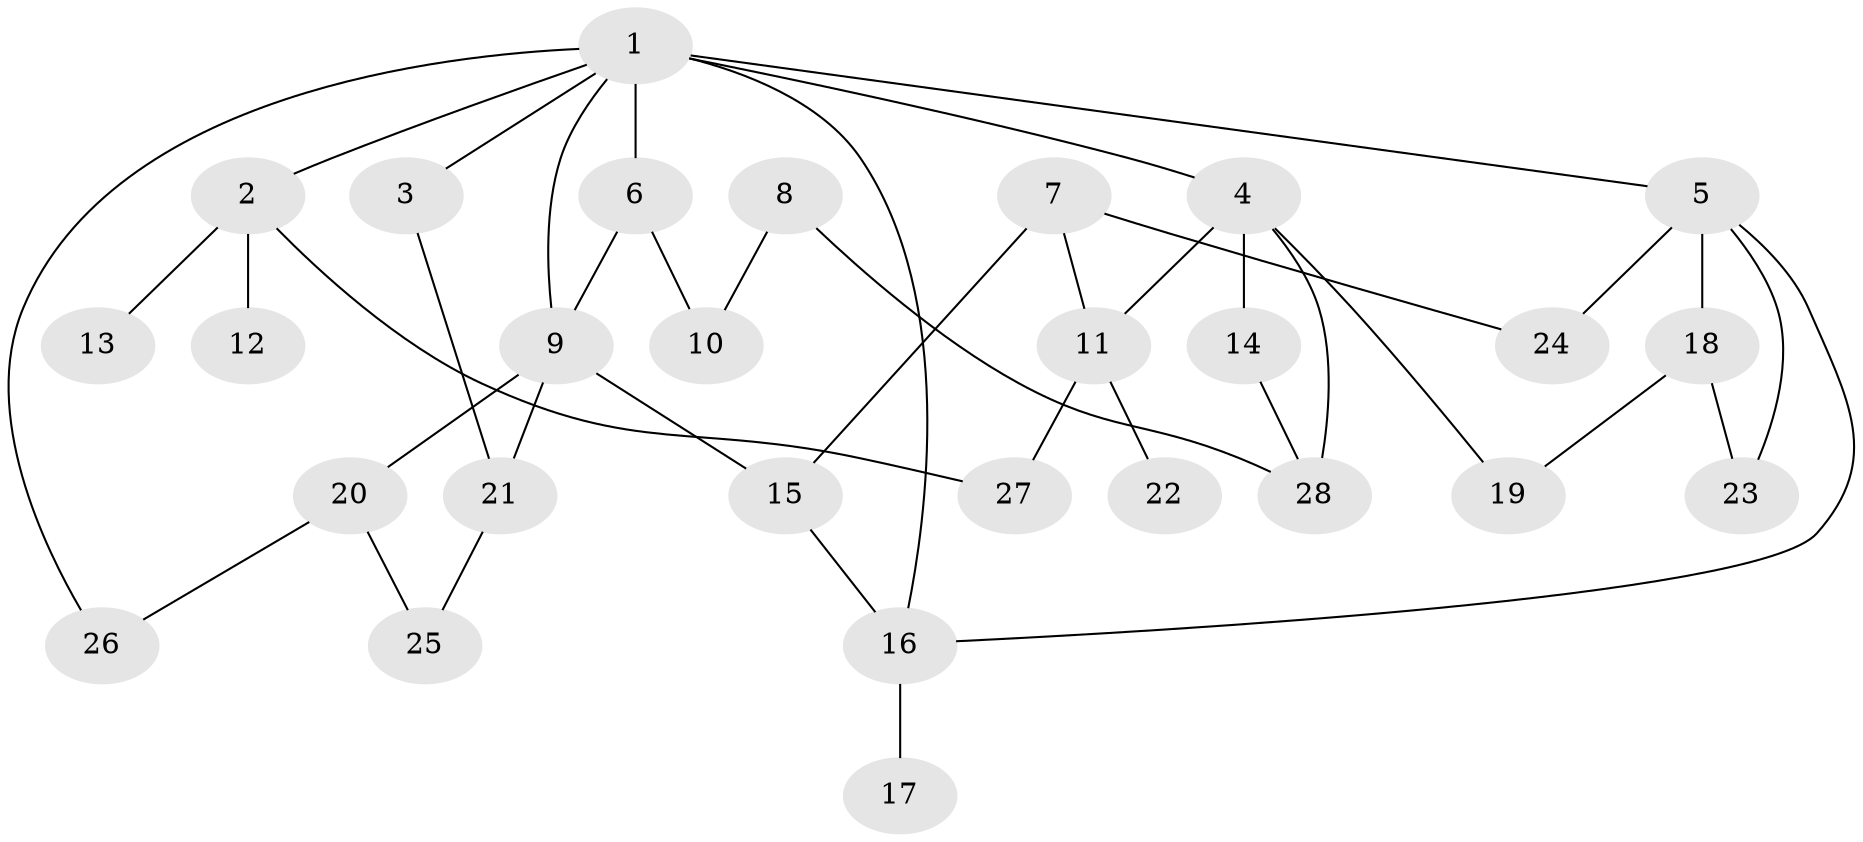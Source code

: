 // original degree distribution, {4: 0.14545454545454545, 6: 0.03636363636363636, 5: 0.03636363636363636, 3: 0.2, 2: 0.38181818181818183, 1: 0.2}
// Generated by graph-tools (version 1.1) at 2025/36/03/04/25 23:36:07]
// undirected, 28 vertices, 40 edges
graph export_dot {
  node [color=gray90,style=filled];
  1;
  2;
  3;
  4;
  5;
  6;
  7;
  8;
  9;
  10;
  11;
  12;
  13;
  14;
  15;
  16;
  17;
  18;
  19;
  20;
  21;
  22;
  23;
  24;
  25;
  26;
  27;
  28;
  1 -- 2 [weight=1.0];
  1 -- 3 [weight=1.0];
  1 -- 4 [weight=1.0];
  1 -- 5 [weight=1.0];
  1 -- 6 [weight=1.0];
  1 -- 9 [weight=1.0];
  1 -- 16 [weight=2.0];
  1 -- 26 [weight=1.0];
  2 -- 12 [weight=1.0];
  2 -- 13 [weight=2.0];
  2 -- 27 [weight=1.0];
  3 -- 21 [weight=1.0];
  4 -- 11 [weight=1.0];
  4 -- 14 [weight=1.0];
  4 -- 19 [weight=1.0];
  4 -- 28 [weight=1.0];
  5 -- 16 [weight=1.0];
  5 -- 18 [weight=1.0];
  5 -- 23 [weight=1.0];
  5 -- 24 [weight=1.0];
  6 -- 9 [weight=1.0];
  6 -- 10 [weight=1.0];
  7 -- 11 [weight=1.0];
  7 -- 15 [weight=2.0];
  7 -- 24 [weight=1.0];
  8 -- 10 [weight=1.0];
  8 -- 28 [weight=1.0];
  9 -- 15 [weight=1.0];
  9 -- 20 [weight=1.0];
  9 -- 21 [weight=1.0];
  11 -- 22 [weight=1.0];
  11 -- 27 [weight=1.0];
  14 -- 28 [weight=1.0];
  15 -- 16 [weight=1.0];
  16 -- 17 [weight=1.0];
  18 -- 19 [weight=1.0];
  18 -- 23 [weight=1.0];
  20 -- 25 [weight=1.0];
  20 -- 26 [weight=1.0];
  21 -- 25 [weight=1.0];
}
